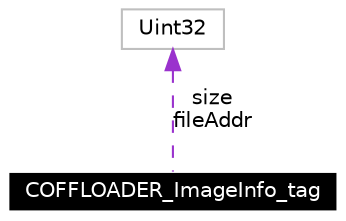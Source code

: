 digraph G
{
  edge [fontname="Helvetica",fontsize=10,labelfontname="Helvetica",labelfontsize=10];
  node [fontname="Helvetica",fontsize=10,shape=record];
  Node1 [label="COFFLOADER_ImageInfo_tag",height=0.2,width=0.4,color="white", fillcolor="black", style="filled" fontcolor="white"];
  Node2 -> Node1 [dir=back,color="darkorchid3",fontsize=10,style="dashed",label="size\nfileAddr",fontname="Helvetica"];
  Node2 [label="Uint32",height=0.2,width=0.4,color="grey75", fillcolor="white", style="filled"];
}
